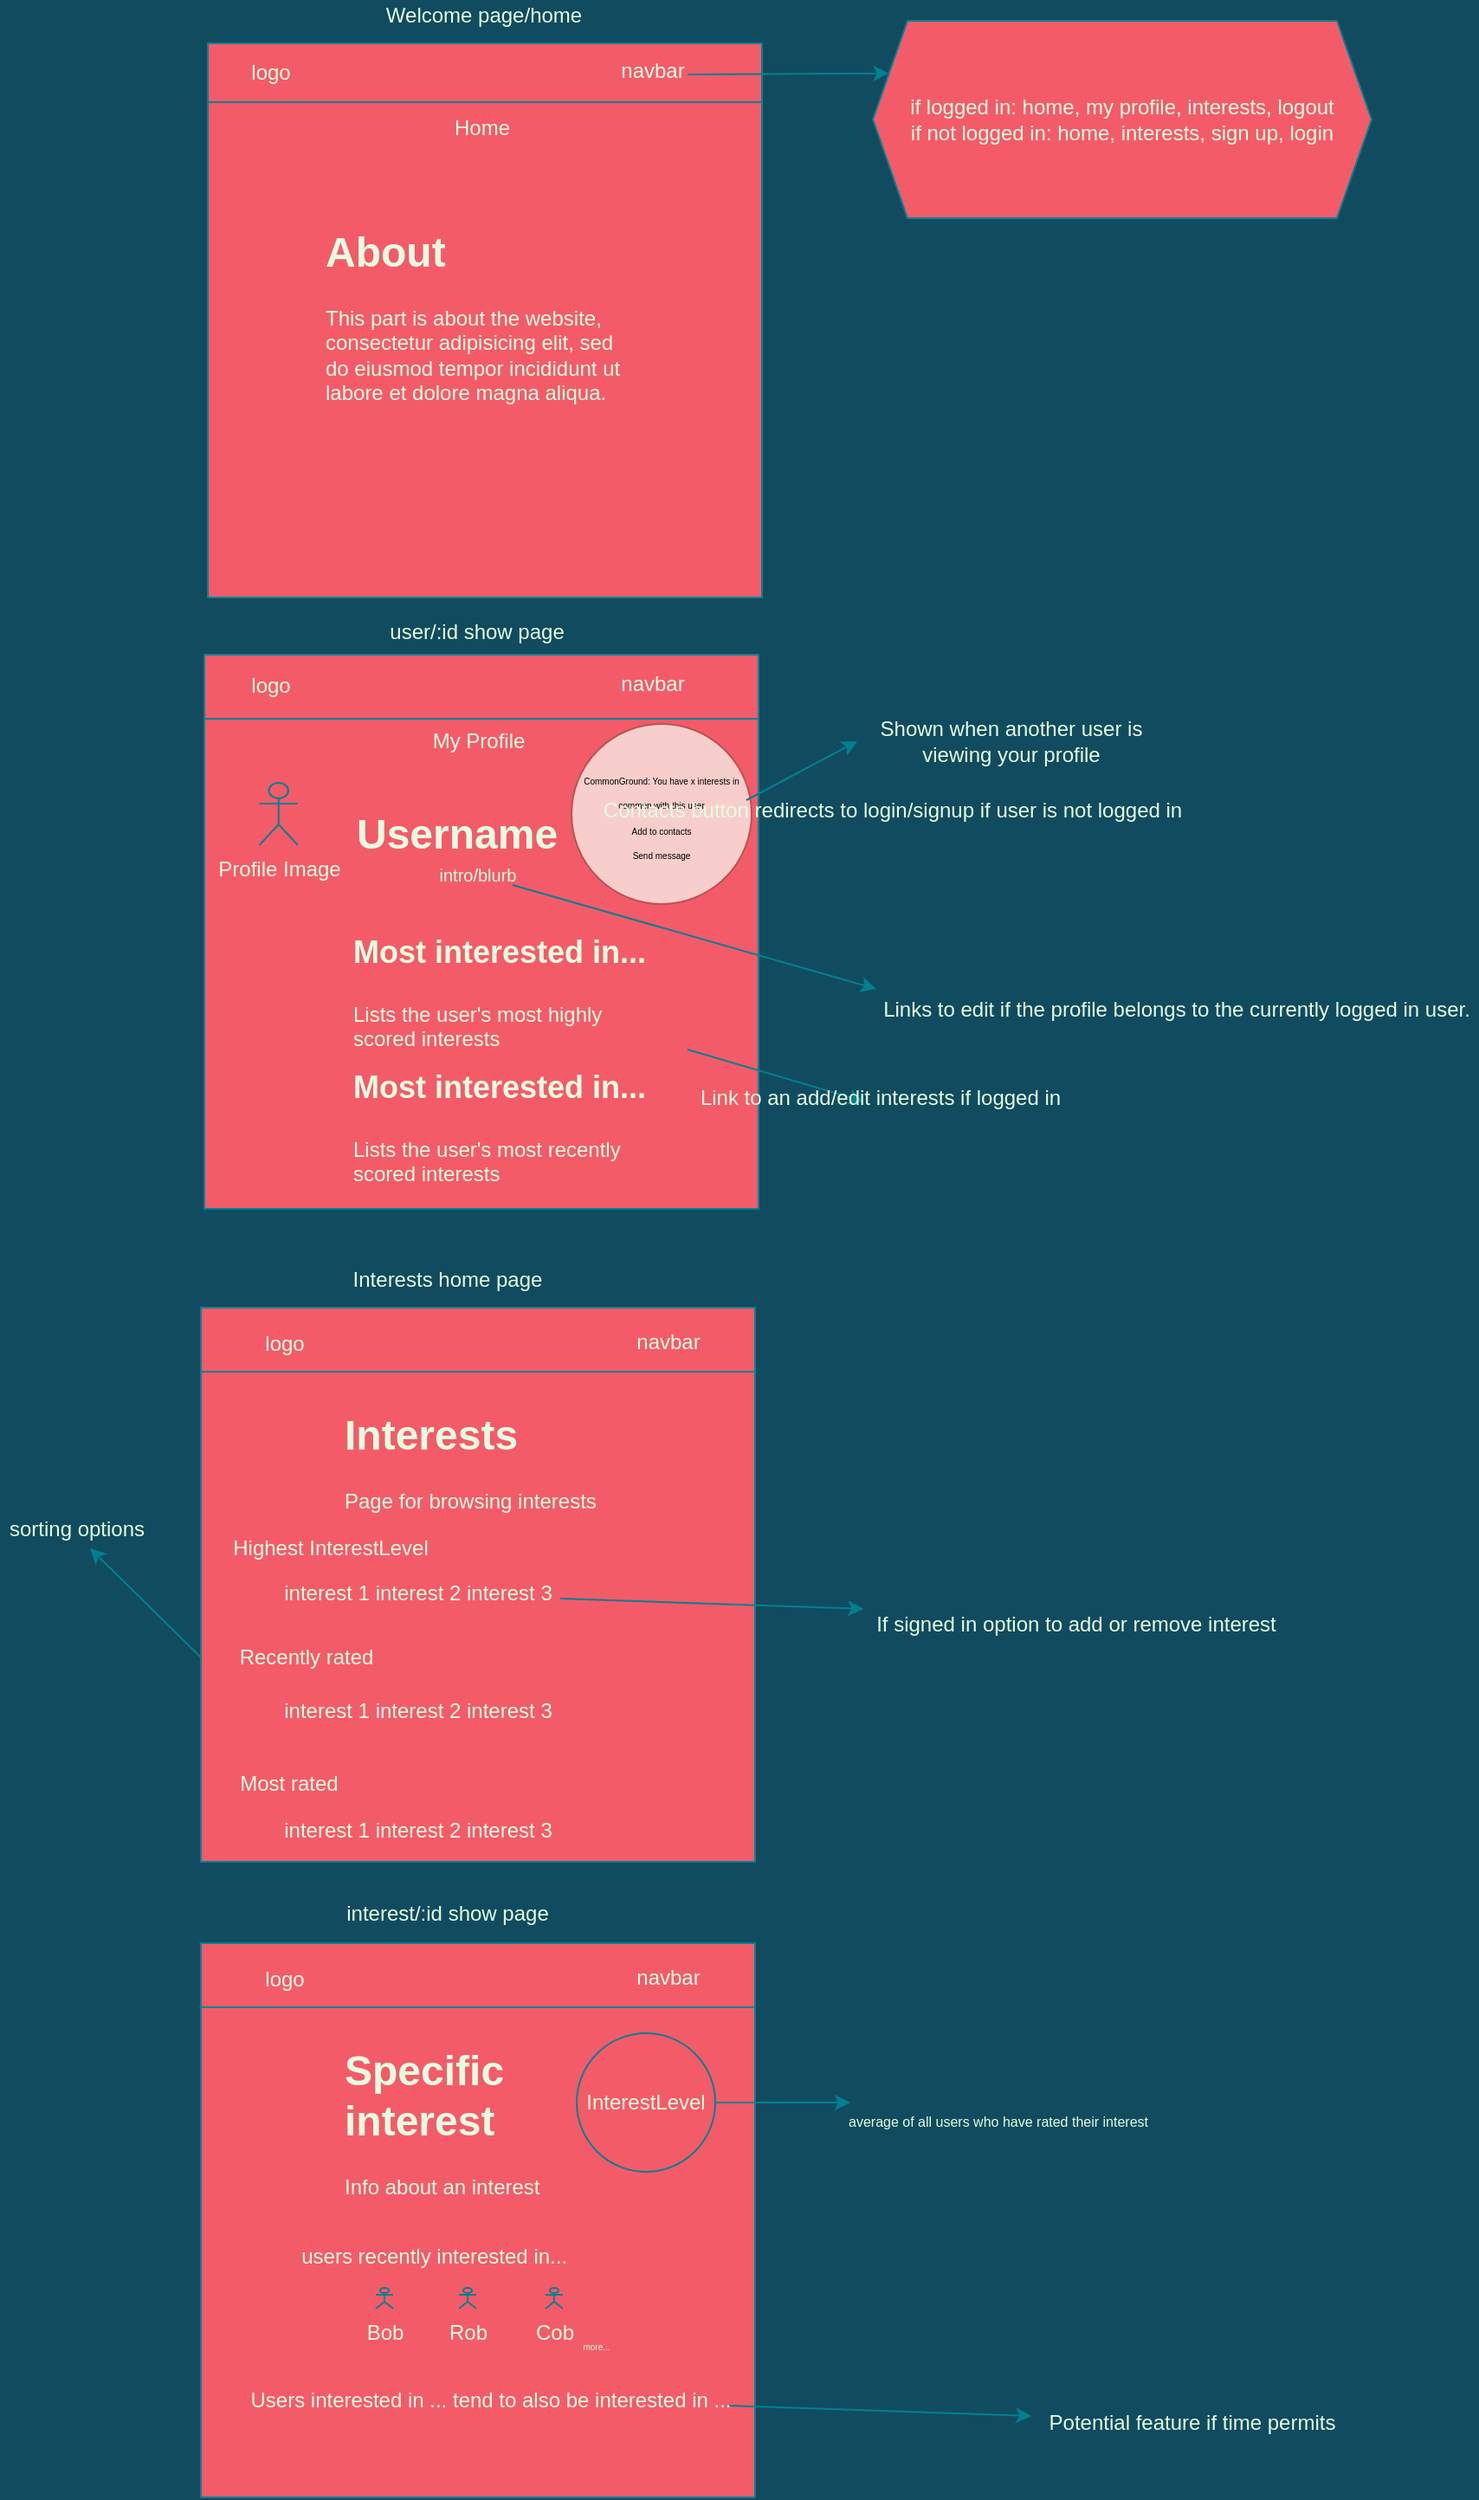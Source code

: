 <mxfile version="13.9.0" type="github">
  <diagram id="dq669-fz32vor0CQmz0S" name="Page-1">
    <mxGraphModel dx="2073" dy="1296" grid="0" gridSize="10" guides="1" tooltips="1" connect="1" arrows="1" fold="1" page="0" pageScale="1" pageWidth="850" pageHeight="1100" background="#114B5F" math="0" shadow="0">
      <root>
        <mxCell id="0" />
        <mxCell id="1" parent="0" />
        <mxCell id="UMywMPRrrgIXtMK0L8qI-2" value="" style="shape=internalStorage;whiteSpace=wrap;html=1;backgroundOutline=1;rounded=0;sketch=0;strokeColor=#028090;fillColor=#F45B69;fontColor=#E4FDE1;dx=0;dy=34;" vertex="1" parent="1">
          <mxGeometry x="-168" y="-158" width="320" height="320" as="geometry" />
        </mxCell>
        <mxCell id="UMywMPRrrgIXtMK0L8qI-1" value="Home" style="text;html=1;align=center;verticalAlign=middle;resizable=0;points=[];autosize=1;fontColor=#E4FDE1;" vertex="1" parent="1">
          <mxGeometry x="-31" y="-118" width="42" height="18" as="geometry" />
        </mxCell>
        <mxCell id="UMywMPRrrgIXtMK0L8qI-3" value="&lt;h1&gt;About&lt;/h1&gt;&lt;p&gt;This part is about the website, consectetur adipisicing elit, sed do eiusmod tempor incididunt ut labore et dolore magna aliqua.&lt;/p&gt;" style="text;html=1;strokeColor=none;fillColor=none;spacing=5;spacingTop=-20;whiteSpace=wrap;overflow=hidden;rounded=0;sketch=0;fontColor=#E4FDE1;" vertex="1" parent="1">
          <mxGeometry x="-105" y="-57" width="190" height="120" as="geometry" />
        </mxCell>
        <mxCell id="UMywMPRrrgIXtMK0L8qI-4" value="navbar" style="text;html=1;strokeColor=none;fillColor=none;align=center;verticalAlign=middle;whiteSpace=wrap;rounded=0;sketch=0;fontColor=#E4FDE1;" vertex="1" parent="1">
          <mxGeometry x="69" y="-152" width="40" height="20" as="geometry" />
        </mxCell>
        <mxCell id="UMywMPRrrgIXtMK0L8qI-5" value="logo&lt;br&gt;" style="text;html=1;align=center;verticalAlign=middle;resizable=0;points=[];autosize=1;fontColor=#E4FDE1;" vertex="1" parent="1">
          <mxGeometry x="-149" y="-150" width="33" height="18" as="geometry" />
        </mxCell>
        <mxCell id="UMywMPRrrgIXtMK0L8qI-7" value="" style="endArrow=classic;html=1;strokeColor=#028090;fillColor=#F45B69;fontColor=#E4FDE1;entryX=0;entryY=0.25;entryDx=0;entryDy=0;" edge="1" parent="1" target="UMywMPRrrgIXtMK0L8qI-10">
          <mxGeometry width="50" height="50" relative="1" as="geometry">
            <mxPoint x="109" y="-140" as="sourcePoint" />
            <mxPoint x="215" y="-128" as="targetPoint" />
          </mxGeometry>
        </mxCell>
        <mxCell id="UMywMPRrrgIXtMK0L8qI-10" value="&lt;span style=&quot;text-align: left&quot;&gt;if logged in: home, my profile, interests, logout&lt;br&gt;if not logged in: home, interests, sign up, login&lt;br&gt;&lt;/span&gt;" style="shape=hexagon;perimeter=hexagonPerimeter2;whiteSpace=wrap;html=1;fixedSize=1;rounded=0;sketch=0;strokeColor=#028090;fillColor=#F45B69;fontColor=#E4FDE1;" vertex="1" parent="1">
          <mxGeometry x="216" y="-171" width="288" height="114" as="geometry" />
        </mxCell>
        <mxCell id="UMywMPRrrgIXtMK0L8qI-12" value="" style="shape=internalStorage;whiteSpace=wrap;html=1;backgroundOutline=1;rounded=0;sketch=0;strokeColor=#028090;fillColor=#F45B69;fontColor=#E4FDE1;dx=0;dy=37;" vertex="1" parent="1">
          <mxGeometry x="-170" y="195" width="320" height="320" as="geometry" />
        </mxCell>
        <mxCell id="UMywMPRrrgIXtMK0L8qI-13" value="navbar" style="text;html=1;strokeColor=none;fillColor=none;align=center;verticalAlign=middle;whiteSpace=wrap;rounded=0;sketch=0;fontColor=#E4FDE1;" vertex="1" parent="1">
          <mxGeometry x="69" y="202" width="40" height="20" as="geometry" />
        </mxCell>
        <mxCell id="UMywMPRrrgIXtMK0L8qI-14" value="logo&lt;br&gt;" style="text;html=1;align=center;verticalAlign=middle;resizable=0;points=[];autosize=1;fontColor=#E4FDE1;" vertex="1" parent="1">
          <mxGeometry x="-149" y="204" width="33" height="18" as="geometry" />
        </mxCell>
        <mxCell id="UMywMPRrrgIXtMK0L8qI-15" value="My Profile&lt;br&gt;" style="text;html=1;align=center;verticalAlign=middle;resizable=0;points=[];autosize=1;fontColor=#E4FDE1;" vertex="1" parent="1">
          <mxGeometry x="-44" y="236" width="63" height="18" as="geometry" />
        </mxCell>
        <mxCell id="UMywMPRrrgIXtMK0L8qI-17" value="Profile Image" style="shape=umlActor;verticalLabelPosition=bottom;verticalAlign=top;html=1;outlineConnect=0;rounded=0;sketch=0;strokeColor=#028090;fillColor=#F45B69;fontColor=#E4FDE1;" vertex="1" parent="1">
          <mxGeometry x="-138.25" y="269" width="22.25" height="36" as="geometry" />
        </mxCell>
        <mxCell id="UMywMPRrrgIXtMK0L8qI-20" value="&lt;h1&gt;Username&lt;/h1&gt;&lt;p&gt;&lt;/p&gt;" style="text;html=1;strokeColor=none;fillColor=none;spacing=5;spacingTop=-20;whiteSpace=wrap;overflow=hidden;rounded=0;sketch=0;fontColor=#E4FDE1;" vertex="1" parent="1">
          <mxGeometry x="-87" y="279" width="165" height="40" as="geometry" />
        </mxCell>
        <mxCell id="UMywMPRrrgIXtMK0L8qI-21" value="&lt;font style=&quot;font-size: 10px&quot;&gt;intro/blurb&lt;/font&gt;" style="text;html=1;strokeColor=none;fillColor=none;align=center;verticalAlign=middle;whiteSpace=wrap;rounded=0;sketch=0;fontColor=#E4FDE1;" vertex="1" parent="1">
          <mxGeometry x="-32.5" y="312" width="40" height="20" as="geometry" />
        </mxCell>
        <mxCell id="UMywMPRrrgIXtMK0L8qI-22" value="&lt;h1&gt;&lt;font style=&quot;font-size: 18px&quot;&gt;Most interested in...&lt;/font&gt;&lt;/h1&gt;&lt;div&gt;Lists the user&#39;s most highly scored interests&lt;/div&gt;" style="text;html=1;strokeColor=none;fillColor=none;spacing=5;spacingTop=-20;whiteSpace=wrap;overflow=hidden;rounded=0;sketch=0;fontColor=#E4FDE1;" vertex="1" parent="1">
          <mxGeometry x="-89.5" y="345" width="190" height="120" as="geometry" />
        </mxCell>
        <mxCell id="UMywMPRrrgIXtMK0L8qI-23" value="&lt;h1&gt;&lt;font style=&quot;font-size: 18px&quot;&gt;Most interested in...&lt;/font&gt;&lt;/h1&gt;&lt;div&gt;Lists the user&#39;s most recently scored interests&lt;/div&gt;" style="text;html=1;strokeColor=none;fillColor=none;spacing=5;spacingTop=-20;whiteSpace=wrap;overflow=hidden;rounded=0;sketch=0;fontColor=#E4FDE1;" vertex="1" parent="1">
          <mxGeometry x="-89.5" y="423" width="194.5" height="79" as="geometry" />
        </mxCell>
        <mxCell id="UMywMPRrrgIXtMK0L8qI-24" value="&lt;font style=&quot;font-size: 5px&quot;&gt;CommonGround: You have x interests in common with this user&lt;br&gt;Add to contacts&lt;br&gt;Send message&lt;br&gt;&lt;/font&gt;" style="ellipse;whiteSpace=wrap;html=1;aspect=fixed;rounded=0;sketch=0;fillColor=#f8cecc;strokeColor=#b85450;" vertex="1" parent="1">
          <mxGeometry x="42" y="235" width="104" height="104" as="geometry" />
        </mxCell>
        <mxCell id="UMywMPRrrgIXtMK0L8qI-26" value="" style="endArrow=classic;html=1;strokeColor=#028090;fillColor=#F45B69;fontColor=#E4FDE1;entryX=0;entryY=0.5;entryDx=0;entryDy=0;" edge="1" parent="1" target="UMywMPRrrgIXtMK0L8qI-27">
          <mxGeometry width="50" height="50" relative="1" as="geometry">
            <mxPoint x="143" y="279" as="sourcePoint" />
            <mxPoint x="200" y="246" as="targetPoint" />
          </mxGeometry>
        </mxCell>
        <mxCell id="UMywMPRrrgIXtMK0L8qI-27" value="Shown when another user is viewing your profile" style="text;html=1;strokeColor=none;fillColor=none;align=center;verticalAlign=middle;whiteSpace=wrap;rounded=0;sketch=0;fontColor=#E4FDE1;" vertex="1" parent="1">
          <mxGeometry x="207" y="228" width="178" height="34" as="geometry" />
        </mxCell>
        <mxCell id="UMywMPRrrgIXtMK0L8qI-28" value="" style="endArrow=classic;html=1;strokeColor=#028090;fillColor=#F45B69;fontColor=#E4FDE1;" edge="1" parent="1">
          <mxGeometry width="50" height="50" relative="1" as="geometry">
            <mxPoint x="8" y="328" as="sourcePoint" />
            <mxPoint x="218" y="388" as="targetPoint" />
          </mxGeometry>
        </mxCell>
        <mxCell id="UMywMPRrrgIXtMK0L8qI-29" value="Links to edit if the profile belongs to the currently logged in user." style="text;html=1;align=center;verticalAlign=middle;resizable=0;points=[];autosize=1;fontColor=#E4FDE1;" vertex="1" parent="1">
          <mxGeometry x="216" y="391" width="349" height="18" as="geometry" />
        </mxCell>
        <mxCell id="UMywMPRrrgIXtMK0L8qI-31" value="" style="endArrow=classic;html=1;strokeColor=#028090;fillColor=#F45B69;fontColor=#E4FDE1;" edge="1" parent="1">
          <mxGeometry width="50" height="50" relative="1" as="geometry">
            <mxPoint x="109" y="423" as="sourcePoint" />
            <mxPoint x="211" y="453" as="targetPoint" />
          </mxGeometry>
        </mxCell>
        <mxCell id="UMywMPRrrgIXtMK0L8qI-32" value="Link to an add/edit interests if logged in" style="text;html=1;align=center;verticalAlign=middle;resizable=0;points=[];autosize=1;fontColor=#E4FDE1;" vertex="1" parent="1">
          <mxGeometry x="111" y="442" width="218" height="18" as="geometry" />
        </mxCell>
        <mxCell id="UMywMPRrrgIXtMK0L8qI-41" value="user/:id show page" style="text;html=1;align=center;verticalAlign=middle;resizable=0;points=[];autosize=1;fontColor=#E4FDE1;" vertex="1" parent="1">
          <mxGeometry x="-69" y="173" width="111" height="18" as="geometry" />
        </mxCell>
        <mxCell id="UMywMPRrrgIXtMK0L8qI-42" value="Welcome page/home" style="text;html=1;align=center;verticalAlign=middle;resizable=0;points=[];autosize=1;fontColor=#E4FDE1;" vertex="1" parent="1">
          <mxGeometry x="-71" y="-183" width="123" height="18" as="geometry" />
        </mxCell>
        <mxCell id="UMywMPRrrgIXtMK0L8qI-45" value="" style="group" vertex="1" connectable="0" parent="1">
          <mxGeometry x="-172" y="572" width="625.75" height="320" as="geometry" />
        </mxCell>
        <mxCell id="UMywMPRrrgIXtMK0L8qI-33" value="" style="shape=internalStorage;whiteSpace=wrap;html=1;backgroundOutline=1;rounded=0;sketch=0;strokeColor=#028090;fillColor=#F45B69;fontColor=#E4FDE1;dx=0;dy=37;" vertex="1" parent="UMywMPRrrgIXtMK0L8qI-45">
          <mxGeometry width="320" height="320" as="geometry" />
        </mxCell>
        <mxCell id="UMywMPRrrgIXtMK0L8qI-35" value="navbar" style="text;html=1;strokeColor=none;fillColor=none;align=center;verticalAlign=middle;whiteSpace=wrap;rounded=0;sketch=0;fontColor=#E4FDE1;" vertex="1" parent="UMywMPRrrgIXtMK0L8qI-45">
          <mxGeometry x="249.75" y="10" width="40" height="20" as="geometry" />
        </mxCell>
        <mxCell id="UMywMPRrrgIXtMK0L8qI-36" value="logo&lt;br&gt;" style="text;html=1;align=center;verticalAlign=middle;resizable=0;points=[];autosize=1;fontColor=#E4FDE1;" vertex="1" parent="UMywMPRrrgIXtMK0L8qI-45">
          <mxGeometry x="31.75" y="12" width="33" height="18" as="geometry" />
        </mxCell>
        <mxCell id="UMywMPRrrgIXtMK0L8qI-37" value="&lt;h1&gt;Interests&lt;/h1&gt;&lt;p&gt;Page for browsing interests&lt;/p&gt;" style="text;html=1;strokeColor=none;fillColor=none;spacing=5;spacingTop=-20;whiteSpace=wrap;overflow=hidden;rounded=0;sketch=0;fontColor=#E4FDE1;" vertex="1" parent="UMywMPRrrgIXtMK0L8qI-45">
          <mxGeometry x="77.75" y="54" width="190" height="120" as="geometry" />
        </mxCell>
        <mxCell id="UMywMPRrrgIXtMK0L8qI-38" value="interest 1 interest 2 interest 3" style="text;html=1;align=center;verticalAlign=middle;resizable=0;points=[];autosize=1;fontColor=#E4FDE1;" vertex="1" parent="UMywMPRrrgIXtMK0L8qI-45">
          <mxGeometry x="42.5" y="156" width="165" height="18" as="geometry" />
        </mxCell>
        <mxCell id="UMywMPRrrgIXtMK0L8qI-39" value="" style="endArrow=classic;html=1;strokeColor=#028090;fillColor=#F45B69;fontColor=#E4FDE1;" edge="1" parent="UMywMPRrrgIXtMK0L8qI-45">
          <mxGeometry x="-138.25" y="581" width="50" height="50" as="geometry">
            <mxPoint x="207.5" y="168" as="sourcePoint" />
            <mxPoint x="382.75" y="174" as="targetPoint" />
          </mxGeometry>
        </mxCell>
        <mxCell id="UMywMPRrrgIXtMK0L8qI-40" value="If signed in option to add or remove interest" style="text;html=1;align=center;verticalAlign=middle;resizable=0;points=[];autosize=1;fontColor=#E4FDE1;" vertex="1" parent="UMywMPRrrgIXtMK0L8qI-45">
          <mxGeometry x="384.75" y="174" width="241" height="18" as="geometry" />
        </mxCell>
        <mxCell id="UMywMPRrrgIXtMK0L8qI-75" value="interest 1 interest 2 interest 3" style="text;html=1;align=center;verticalAlign=middle;resizable=0;points=[];autosize=1;fontColor=#E4FDE1;" vertex="1" parent="UMywMPRrrgIXtMK0L8qI-45">
          <mxGeometry x="42.5" y="224" width="165" height="18" as="geometry" />
        </mxCell>
        <mxCell id="UMywMPRrrgIXtMK0L8qI-76" value="interest 1 interest 2 interest 3" style="text;html=1;align=center;verticalAlign=middle;resizable=0;points=[];autosize=1;fontColor=#E4FDE1;" vertex="1" parent="UMywMPRrrgIXtMK0L8qI-45">
          <mxGeometry x="42.5" y="293" width="165" height="18" as="geometry" />
        </mxCell>
        <mxCell id="UMywMPRrrgIXtMK0L8qI-77" value="Highest InterestLevel" style="text;html=1;strokeColor=none;fillColor=none;align=center;verticalAlign=middle;whiteSpace=wrap;rounded=0;sketch=0;fontColor=#E4FDE1;" vertex="1" parent="UMywMPRrrgIXtMK0L8qI-45">
          <mxGeometry x="14" y="129" width="122" height="20" as="geometry" />
        </mxCell>
        <mxCell id="UMywMPRrrgIXtMK0L8qI-89" value="Recently rated" style="text;html=1;strokeColor=none;fillColor=none;align=center;verticalAlign=middle;whiteSpace=wrap;rounded=0;sketch=0;fontColor=#E4FDE1;" vertex="1" parent="UMywMPRrrgIXtMK0L8qI-45">
          <mxGeometry y="192" width="122" height="20" as="geometry" />
        </mxCell>
        <mxCell id="UMywMPRrrgIXtMK0L8qI-46" value="Interests home page" style="text;html=1;align=center;verticalAlign=middle;resizable=0;points=[];autosize=1;fontColor=#E4FDE1;" vertex="1" parent="1">
          <mxGeometry x="-89.5" y="547" width="119" height="18" as="geometry" />
        </mxCell>
        <mxCell id="UMywMPRrrgIXtMK0L8qI-47" value="Contacts button redirects to login/signup if user is not logged in" style="text;html=1;align=center;verticalAlign=middle;resizable=0;points=[];autosize=1;fontColor=#E4FDE1;" vertex="1" parent="1">
          <mxGeometry x="55" y="276" width="344" height="18" as="geometry" />
        </mxCell>
        <mxCell id="UMywMPRrrgIXtMK0L8qI-57" value="interest/:id show page" style="text;html=1;align=center;verticalAlign=middle;resizable=0;points=[];autosize=1;fontColor=#E4FDE1;" vertex="1" parent="1">
          <mxGeometry x="-93.5" y="913" width="127" height="18" as="geometry" />
        </mxCell>
        <mxCell id="UMywMPRrrgIXtMK0L8qI-49" value="" style="shape=internalStorage;whiteSpace=wrap;html=1;backgroundOutline=1;rounded=0;sketch=0;strokeColor=#028090;fillColor=#F45B69;fontColor=#E4FDE1;dx=0;dy=37;" vertex="1" parent="1">
          <mxGeometry x="-172" y="939" width="320" height="320" as="geometry" />
        </mxCell>
        <mxCell id="UMywMPRrrgIXtMK0L8qI-51" value="navbar" style="text;html=1;strokeColor=none;fillColor=none;align=center;verticalAlign=middle;whiteSpace=wrap;rounded=0;sketch=0;fontColor=#E4FDE1;" vertex="1" parent="1">
          <mxGeometry x="77.75" y="949" width="40" height="20" as="geometry" />
        </mxCell>
        <mxCell id="UMywMPRrrgIXtMK0L8qI-52" value="logo&lt;br&gt;" style="text;html=1;align=center;verticalAlign=middle;resizable=0;points=[];autosize=1;fontColor=#E4FDE1;" vertex="1" parent="1">
          <mxGeometry x="-140.25" y="951" width="33" height="18" as="geometry" />
        </mxCell>
        <mxCell id="UMywMPRrrgIXtMK0L8qI-53" value="&lt;h1&gt;Specific interest&lt;/h1&gt;&lt;p&gt;Info about an interest&lt;/p&gt;" style="text;html=1;strokeColor=none;fillColor=none;spacing=5;spacingTop=-20;whiteSpace=wrap;overflow=hidden;rounded=0;sketch=0;fontColor=#E4FDE1;" vertex="1" parent="1">
          <mxGeometry x="-94.25" y="993" width="190" height="120" as="geometry" />
        </mxCell>
        <mxCell id="UMywMPRrrgIXtMK0L8qI-54" value="users recently interested in...&amp;nbsp;" style="text;html=1;align=center;verticalAlign=middle;resizable=0;points=[];autosize=1;fontColor=#E4FDE1;" vertex="1" parent="1">
          <mxGeometry x="-120" y="1111" width="167" height="18" as="geometry" />
        </mxCell>
        <mxCell id="UMywMPRrrgIXtMK0L8qI-55" value="" style="endArrow=classic;html=1;strokeColor=#028090;fillColor=#F45B69;fontColor=#E4FDE1;" edge="1" parent="1">
          <mxGeometry x="-43.37" y="1048" width="50" height="50" as="geometry">
            <mxPoint x="132.38" y="1206" as="sourcePoint" />
            <mxPoint x="307.63" y="1212" as="targetPoint" />
          </mxGeometry>
        </mxCell>
        <mxCell id="UMywMPRrrgIXtMK0L8qI-56" value="Potential feature if time permits&lt;br&gt;" style="text;html=1;align=center;verticalAlign=middle;resizable=0;points=[];autosize=1;fontColor=#E4FDE1;" vertex="1" parent="1">
          <mxGeometry x="312" y="1207" width="175" height="18" as="geometry" />
        </mxCell>
        <mxCell id="UMywMPRrrgIXtMK0L8qI-58" value="Users interested in ... tend to also be interested in ..." style="text;html=1;align=center;verticalAlign=middle;resizable=0;points=[];autosize=1;fontColor=#E4FDE1;" vertex="1" parent="1">
          <mxGeometry x="-149" y="1194" width="287" height="18" as="geometry" />
        </mxCell>
        <mxCell id="UMywMPRrrgIXtMK0L8qI-59" value="Bob" style="shape=umlActor;verticalLabelPosition=bottom;verticalAlign=top;html=1;outlineConnect=0;rounded=0;sketch=0;strokeColor=#028090;fillColor=#F45B69;fontColor=#E4FDE1;" vertex="1" parent="1">
          <mxGeometry x="-71" y="1138" width="10" height="12" as="geometry" />
        </mxCell>
        <mxCell id="UMywMPRrrgIXtMK0L8qI-69" value="Rob" style="shape=umlActor;verticalLabelPosition=bottom;verticalAlign=top;html=1;outlineConnect=0;rounded=0;sketch=0;strokeColor=#028090;fillColor=#F45B69;fontColor=#E4FDE1;" vertex="1" parent="1">
          <mxGeometry x="-23" y="1138" width="10" height="12" as="geometry" />
        </mxCell>
        <mxCell id="UMywMPRrrgIXtMK0L8qI-70" value="Cob" style="shape=umlActor;verticalLabelPosition=bottom;verticalAlign=top;html=1;outlineConnect=0;rounded=0;sketch=0;strokeColor=#028090;fillColor=#F45B69;fontColor=#E4FDE1;" vertex="1" parent="1">
          <mxGeometry x="27" y="1138" width="10" height="12" as="geometry" />
        </mxCell>
        <mxCell id="UMywMPRrrgIXtMK0L8qI-71" value="&lt;font style=&quot;font-size: 5px&quot;&gt;more...&lt;/font&gt;" style="text;html=1;align=center;verticalAlign=middle;resizable=0;points=[];autosize=1;fontColor=#E4FDE1;" vertex="1" parent="1">
          <mxGeometry x="43" y="1160" width="26" height="20" as="geometry" />
        </mxCell>
        <mxCell id="UMywMPRrrgIXtMK0L8qI-72" value="InterestLevel" style="ellipse;whiteSpace=wrap;html=1;aspect=fixed;rounded=0;sketch=0;strokeColor=#028090;fillColor=#F45B69;fontColor=#E4FDE1;" vertex="1" parent="1">
          <mxGeometry x="45" y="991" width="80" height="80" as="geometry" />
        </mxCell>
        <mxCell id="UMywMPRrrgIXtMK0L8qI-73" value="" style="endArrow=classic;html=1;strokeColor=#028090;fillColor=#F45B69;fontColor=#E4FDE1;exitX=1;exitY=0.5;exitDx=0;exitDy=0;" edge="1" parent="1" source="UMywMPRrrgIXtMK0L8qI-72">
          <mxGeometry width="50" height="50" relative="1" as="geometry">
            <mxPoint x="171" y="1064" as="sourcePoint" />
            <mxPoint x="203" y="1031" as="targetPoint" />
          </mxGeometry>
        </mxCell>
        <mxCell id="UMywMPRrrgIXtMK0L8qI-74" value="&lt;font style=&quot;font-size: 8px&quot;&gt;average of all users who have rated their interest&lt;/font&gt;" style="text;html=1;align=center;verticalAlign=middle;resizable=0;points=[];autosize=1;fontColor=#E4FDE1;" vertex="1" parent="1">
          <mxGeometry x="196" y="1031" width="183" height="20" as="geometry" />
        </mxCell>
        <mxCell id="UMywMPRrrgIXtMK0L8qI-90" value="Most rated" style="text;html=1;strokeColor=none;fillColor=none;align=center;verticalAlign=middle;whiteSpace=wrap;rounded=0;sketch=0;fontColor=#E4FDE1;" vertex="1" parent="1">
          <mxGeometry x="-182" y="837" width="122" height="20" as="geometry" />
        </mxCell>
        <mxCell id="UMywMPRrrgIXtMK0L8qI-91" value="" style="endArrow=classic;html=1;strokeColor=#028090;fillColor=#F45B69;fontColor=#E4FDE1;exitX=-0.001;exitY=0.63;exitDx=0;exitDy=0;exitPerimeter=0;" edge="1" parent="1" source="UMywMPRrrgIXtMK0L8qI-33">
          <mxGeometry width="50" height="50" relative="1" as="geometry">
            <mxPoint x="-286" y="761" as="sourcePoint" />
            <mxPoint x="-236" y="711" as="targetPoint" />
          </mxGeometry>
        </mxCell>
        <mxCell id="UMywMPRrrgIXtMK0L8qI-92" value="sorting options" style="text;html=1;align=center;verticalAlign=middle;resizable=0;points=[];autosize=1;fontColor=#E4FDE1;" vertex="1" parent="1">
          <mxGeometry x="-288" y="691" width="88" height="18" as="geometry" />
        </mxCell>
      </root>
    </mxGraphModel>
  </diagram>
</mxfile>
